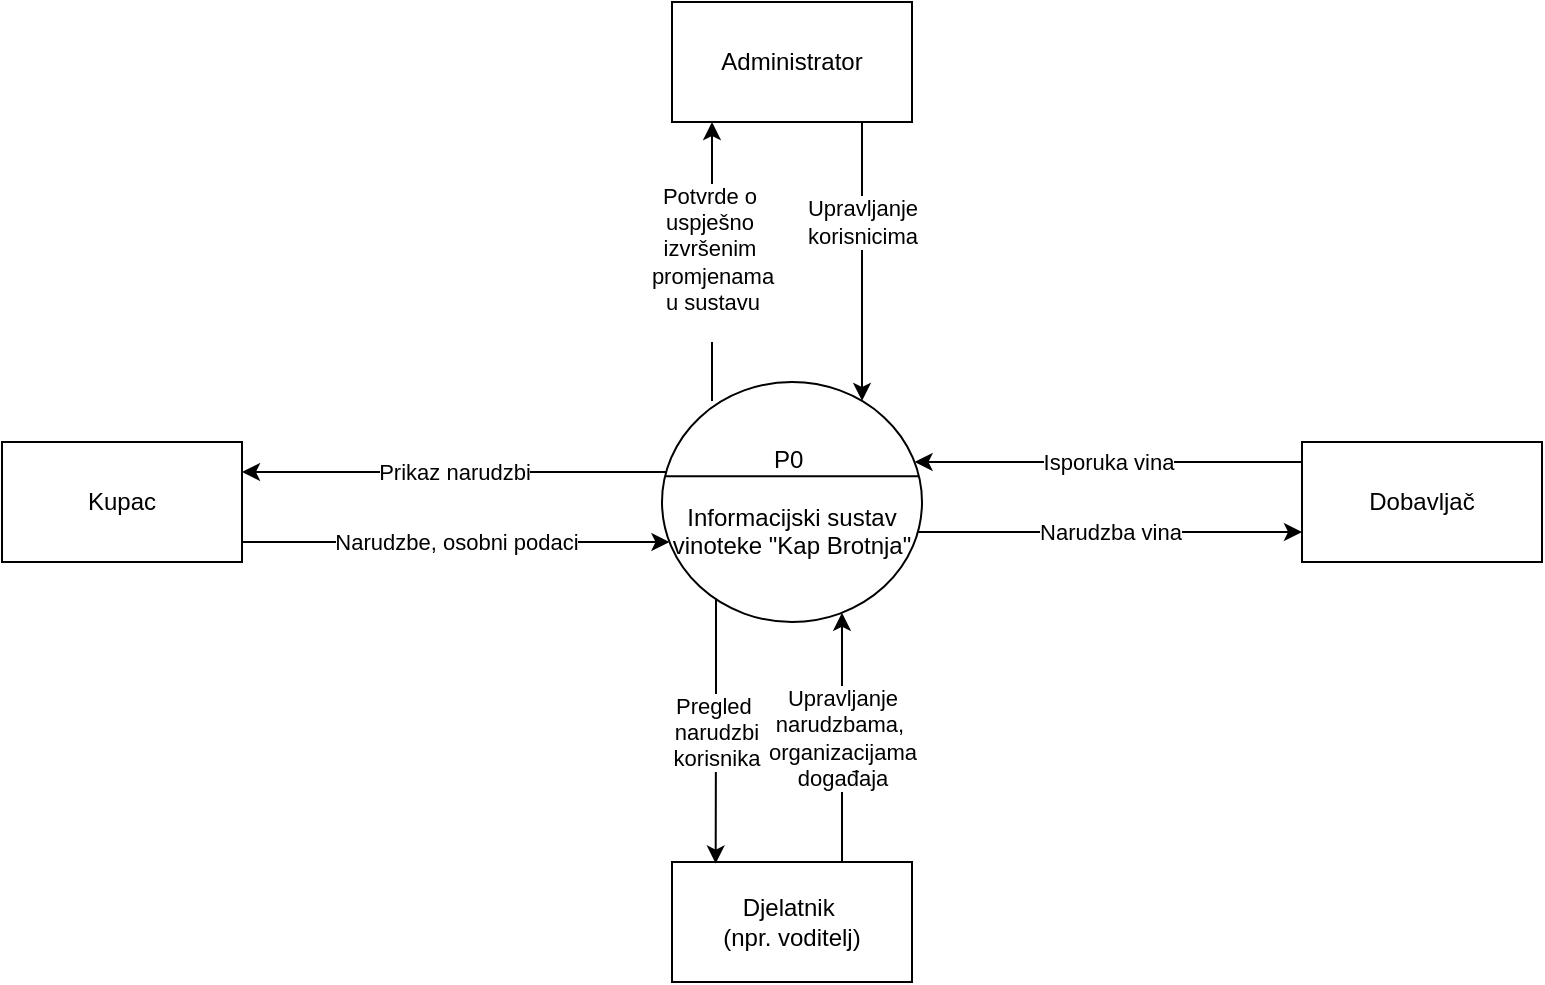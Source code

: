 <mxfile version="27.0.6" pages="3">
  <diagram name="Page-1" id="xpi6AkPRJ-iQmf4iEt5r">
    <mxGraphModel dx="1042" dy="527" grid="1" gridSize="10" guides="1" tooltips="1" connect="1" arrows="1" fold="1" page="1" pageScale="1" pageWidth="827" pageHeight="1169" math="0" shadow="0">
      <root>
        <mxCell id="0" />
        <mxCell id="1" parent="0" />
        <mxCell id="WnTsCU1LY_3frbYWo7rg-1" value="Potvrde o&amp;nbsp;&lt;div&gt;uspješno&amp;nbsp;&lt;/div&gt;&lt;div&gt;izvršenim&amp;nbsp;&lt;/div&gt;&lt;div&gt;promjenama&lt;/div&gt;&lt;div&gt;u sustavu&lt;br&gt;&lt;br&gt;&lt;/div&gt;" style="edgeStyle=orthogonalEdgeStyle;rounded=0;orthogonalLoop=1;jettySize=auto;html=1;" edge="1" parent="1">
          <mxGeometry relative="1" as="geometry">
            <mxPoint x="365" y="219.441" as="sourcePoint" />
            <mxPoint x="365" y="80" as="targetPoint" />
            <Array as="points">
              <mxPoint x="365" y="160" />
              <mxPoint x="365" y="160" />
            </Array>
          </mxGeometry>
        </mxCell>
        <mxCell id="WnTsCU1LY_3frbYWo7rg-2" value="Narudzba vina" style="edgeStyle=orthogonalEdgeStyle;rounded=0;orthogonalLoop=1;jettySize=auto;html=1;entryX=0;entryY=0.75;entryDx=0;entryDy=0;" edge="1" parent="1" source="WnTsCU1LY_3frbYWo7rg-4" target="WnTsCU1LY_3frbYWo7rg-8">
          <mxGeometry relative="1" as="geometry">
            <Array as="points">
              <mxPoint x="520" y="285" />
              <mxPoint x="520" y="285" />
            </Array>
          </mxGeometry>
        </mxCell>
        <mxCell id="WnTsCU1LY_3frbYWo7rg-3" value="Prikaz narudzbi" style="edgeStyle=orthogonalEdgeStyle;rounded=0;orthogonalLoop=1;jettySize=auto;html=1;entryX=1;entryY=0.25;entryDx=0;entryDy=0;" edge="1" parent="1" source="WnTsCU1LY_3frbYWo7rg-4" target="WnTsCU1LY_3frbYWo7rg-6">
          <mxGeometry relative="1" as="geometry">
            <Array as="points">
              <mxPoint x="260" y="255" />
              <mxPoint x="260" y="255" />
            </Array>
          </mxGeometry>
        </mxCell>
        <mxCell id="WnTsCU1LY_3frbYWo7rg-4" value="P0&amp;nbsp;&lt;div&gt;&lt;br&gt;&lt;/div&gt;&lt;div&gt;Informacijski sustav vinoteke &quot;Kap Brotnja&quot;&lt;/div&gt;" style="ellipse;whiteSpace=wrap;html=1;" vertex="1" parent="1">
          <mxGeometry x="340" y="210" width="130" height="120" as="geometry" />
        </mxCell>
        <mxCell id="WnTsCU1LY_3frbYWo7rg-5" value="Narudzbe, osobni podaci" style="edgeStyle=orthogonalEdgeStyle;rounded=0;orthogonalLoop=1;jettySize=auto;html=1;" edge="1" parent="1" source="WnTsCU1LY_3frbYWo7rg-6" target="WnTsCU1LY_3frbYWo7rg-4">
          <mxGeometry relative="1" as="geometry">
            <Array as="points">
              <mxPoint x="320" y="290" />
              <mxPoint x="320" y="290" />
            </Array>
          </mxGeometry>
        </mxCell>
        <mxCell id="WnTsCU1LY_3frbYWo7rg-6" value="Kupac" style="rounded=0;whiteSpace=wrap;html=1;" vertex="1" parent="1">
          <mxGeometry x="10" y="240" width="120" height="60" as="geometry" />
        </mxCell>
        <mxCell id="WnTsCU1LY_3frbYWo7rg-7" value="Isporuka vina" style="edgeStyle=orthogonalEdgeStyle;rounded=0;orthogonalLoop=1;jettySize=auto;html=1;" edge="1" parent="1" source="WnTsCU1LY_3frbYWo7rg-8" target="WnTsCU1LY_3frbYWo7rg-4">
          <mxGeometry relative="1" as="geometry">
            <Array as="points">
              <mxPoint x="550" y="250" />
              <mxPoint x="550" y="250" />
            </Array>
          </mxGeometry>
        </mxCell>
        <mxCell id="WnTsCU1LY_3frbYWo7rg-8" value="Dobavljač" style="rounded=0;whiteSpace=wrap;html=1;" vertex="1" parent="1">
          <mxGeometry x="660" y="240" width="120" height="60" as="geometry" />
        </mxCell>
        <mxCell id="WnTsCU1LY_3frbYWo7rg-9" value="Upravljanje&lt;div&gt;narudzbama,&amp;nbsp;&lt;/div&gt;&lt;div&gt;organizacijama&lt;/div&gt;&lt;div&gt;događaja&lt;/div&gt;" style="edgeStyle=orthogonalEdgeStyle;rounded=0;orthogonalLoop=1;jettySize=auto;html=1;" edge="1" parent="1" source="WnTsCU1LY_3frbYWo7rg-10" target="WnTsCU1LY_3frbYWo7rg-4">
          <mxGeometry relative="1" as="geometry">
            <Array as="points">
              <mxPoint x="430" y="390" />
              <mxPoint x="430" y="390" />
            </Array>
          </mxGeometry>
        </mxCell>
        <mxCell id="WnTsCU1LY_3frbYWo7rg-10" value="Djelatnik&amp;nbsp;&lt;div&gt;(npr. voditelj)&lt;/div&gt;" style="rounded=0;whiteSpace=wrap;html=1;" vertex="1" parent="1">
          <mxGeometry x="345" y="450" width="120" height="60" as="geometry" />
        </mxCell>
        <mxCell id="WnTsCU1LY_3frbYWo7rg-11" value="Upravljanje&lt;div&gt;korisnicima&lt;/div&gt;" style="edgeStyle=orthogonalEdgeStyle;rounded=0;orthogonalLoop=1;jettySize=auto;html=1;" edge="1" parent="1" source="WnTsCU1LY_3frbYWo7rg-12" target="WnTsCU1LY_3frbYWo7rg-4">
          <mxGeometry x="-0.283" relative="1" as="geometry">
            <Array as="points">
              <mxPoint x="440" y="180" />
              <mxPoint x="440" y="180" />
            </Array>
            <mxPoint as="offset" />
          </mxGeometry>
        </mxCell>
        <mxCell id="WnTsCU1LY_3frbYWo7rg-12" value="Administrator" style="rounded=0;whiteSpace=wrap;html=1;" vertex="1" parent="1">
          <mxGeometry x="345" y="20" width="120" height="60" as="geometry" />
        </mxCell>
        <mxCell id="WnTsCU1LY_3frbYWo7rg-13" value="Pregled&amp;nbsp;&lt;div&gt;narudzbi&lt;/div&gt;&lt;div&gt;korisnika&lt;/div&gt;" style="edgeStyle=orthogonalEdgeStyle;rounded=0;orthogonalLoop=1;jettySize=auto;html=1;entryX=0.182;entryY=0.013;entryDx=0;entryDy=0;entryPerimeter=0;" edge="1" parent="1" source="WnTsCU1LY_3frbYWo7rg-4" target="WnTsCU1LY_3frbYWo7rg-10">
          <mxGeometry relative="1" as="geometry">
            <Array as="points">
              <mxPoint x="367" y="370" />
              <mxPoint x="367" y="370" />
            </Array>
          </mxGeometry>
        </mxCell>
        <mxCell id="WnTsCU1LY_3frbYWo7rg-14" value="" style="endArrow=none;html=1;rounded=0;exitX=0.015;exitY=0.393;exitDx=0;exitDy=0;exitPerimeter=0;entryX=0.988;entryY=0.393;entryDx=0;entryDy=0;entryPerimeter=0;" edge="1" parent="1" source="WnTsCU1LY_3frbYWo7rg-4" target="WnTsCU1LY_3frbYWo7rg-4">
          <mxGeometry width="50" height="50" relative="1" as="geometry">
            <mxPoint x="390" y="300" as="sourcePoint" />
            <mxPoint x="440" y="250" as="targetPoint" />
          </mxGeometry>
        </mxCell>
      </root>
    </mxGraphModel>
  </diagram>
  <diagram name="Page-2" id="b06P4_5uDQxAeSb9puv4">
    <mxGraphModel dx="1389" dy="703" grid="1" gridSize="10" guides="1" tooltips="1" connect="1" arrows="1" fold="1" page="1" pageScale="1" pageWidth="827" pageHeight="1169" math="0" shadow="0">
      <root>
        <mxCell id="0" />
        <mxCell id="1" parent="0" />
        <mxCell id="AYb-isKz4nac1UMFXbAt-7" value="Baza podataka" style="shape=cylinder3;whiteSpace=wrap;html=1;boundedLbl=1;backgroundOutline=1;size=15;fillColor=#1ba1e2;fontColor=#ffffff;strokeColor=#006EAF;" parent="1" vertex="1">
          <mxGeometry x="740" y="500" width="80" height="110" as="geometry" />
        </mxCell>
        <mxCell id="AYb-isKz4nac1UMFXbAt-10" value="P5&lt;div&gt;ADMINISTRACIJA SUSTAVA:&lt;/div&gt;&lt;div&gt;Upravljanje pravima pristupa, upravljanje ulogama&lt;/div&gt;" style="rounded=1;whiteSpace=wrap;html=1;" parent="1" vertex="1">
          <mxGeometry x="475" y="620" width="160" height="90" as="geometry" />
        </mxCell>
        <mxCell id="kQvsUAxqQk1yLXYZwZs7-1" style="edgeStyle=orthogonalEdgeStyle;rounded=0;orthogonalLoop=1;jettySize=auto;html=1;exitX=0;exitY=0.75;exitDx=0;exitDy=0;entryX=1;entryY=0.75;entryDx=0;entryDy=0;" parent="1" source="AYb-isKz4nac1UMFXbAt-11" target="AYb-isKz4nac1UMFXbAt-18" edge="1">
          <mxGeometry relative="1" as="geometry">
            <Array as="points">
              <mxPoint x="470" y="545" />
            </Array>
          </mxGeometry>
        </mxCell>
        <mxCell id="kQvsUAxqQk1yLXYZwZs7-2" value="Isporuka narudzbe" style="edgeLabel;html=1;align=center;verticalAlign=middle;resizable=0;points=[];" parent="kQvsUAxqQk1yLXYZwZs7-1" vertex="1" connectable="0">
          <mxGeometry x="0.322" y="-3" relative="1" as="geometry">
            <mxPoint x="44" as="offset" />
          </mxGeometry>
        </mxCell>
        <mxCell id="AYb-isKz4nac1UMFXbAt-11" value="&lt;div&gt;&amp;nbsp;P4&lt;/div&gt;&lt;div&gt;OBRADA ZAHTJEVA KUPACA:&lt;/div&gt;&lt;div&gt;Zaprimanje i obrada zahtjeva za kupnju vina&lt;/div&gt;" style="rounded=1;whiteSpace=wrap;html=1;" parent="1" vertex="1">
          <mxGeometry x="470" y="480" width="170" height="90" as="geometry" />
        </mxCell>
        <mxCell id="1DAzo3YN7i9run7a1Zh_-13" value="Pohrana&lt;div&gt;&amp;nbsp;i&amp;nbsp;&lt;span style=&quot;background-color: light-dark(#ffffff, var(--ge-dark-color, #121212)); color: light-dark(rgb(0, 0, 0), rgb(255, 255, 255));&quot;&gt;dohvat&amp;nbsp;&lt;/span&gt;&lt;div&gt;&lt;div&gt;podataka&lt;/div&gt;&lt;/div&gt;&lt;/div&gt;" style="edgeStyle=orthogonalEdgeStyle;rounded=0;orthogonalLoop=1;jettySize=auto;html=1;" parent="1" source="AYb-isKz4nac1UMFXbAt-12" target="AYb-isKz4nac1UMFXbAt-7" edge="1">
          <mxGeometry relative="1" as="geometry">
            <Array as="points">
              <mxPoint x="770" y="250" />
            </Array>
          </mxGeometry>
        </mxCell>
        <mxCell id="2_iROTSa1lZSY-p-BGl--7" style="edgeStyle=orthogonalEdgeStyle;rounded=0;orthogonalLoop=1;jettySize=auto;html=1;exitX=0.5;exitY=1;exitDx=0;exitDy=0;entryX=0.5;entryY=0;entryDx=0;entryDy=0;" parent="1" source="AYb-isKz4nac1UMFXbAt-12" target="2_iROTSa1lZSY-p-BGl--2" edge="1">
          <mxGeometry relative="1" as="geometry" />
        </mxCell>
        <mxCell id="AYb-isKz4nac1UMFXbAt-12" value="P2&lt;div&gt;&lt;br&gt;&lt;/div&gt;&lt;div&gt;EVIDENCIJA ZALIHA :&lt;/div&gt;&lt;div&gt;Prikaz i praćenje zaliha vina&amp;nbsp;&amp;nbsp;&lt;/div&gt;" style="rounded=1;whiteSpace=wrap;html=1;" parent="1" vertex="1">
          <mxGeometry x="470" y="200" width="170" height="80" as="geometry" />
        </mxCell>
        <mxCell id="AYb-isKz4nac1UMFXbAt-15" style="edgeStyle=orthogonalEdgeStyle;rounded=0;orthogonalLoop=1;jettySize=auto;html=1;exitX=0.5;exitY=1;exitDx=0;exitDy=0;" parent="1" source="AYb-isKz4nac1UMFXbAt-11" target="AYb-isKz4nac1UMFXbAt-11" edge="1">
          <mxGeometry relative="1" as="geometry" />
        </mxCell>
        <mxCell id="AYb-isKz4nac1UMFXbAt-16" value="DOBAVLJAČI" style="rounded=0;whiteSpace=wrap;html=1;" parent="1" vertex="1">
          <mxGeometry x="40" y="230" width="120" height="60" as="geometry" />
        </mxCell>
        <mxCell id="AYb-isKz4nac1UMFXbAt-17" value="ADMINISTRATORI" style="rounded=0;whiteSpace=wrap;html=1;" parent="1" vertex="1">
          <mxGeometry x="40" y="630" width="120" height="60" as="geometry" />
        </mxCell>
        <mxCell id="X2EJvij0L6XoEy5MmabA-5" value="Zahtjevi za narudzbu" style="edgeStyle=orthogonalEdgeStyle;rounded=0;orthogonalLoop=1;jettySize=auto;html=1;entryX=0;entryY=0.5;entryDx=0;entryDy=0;" parent="1" source="AYb-isKz4nac1UMFXbAt-18" target="AYb-isKz4nac1UMFXbAt-11" edge="1">
          <mxGeometry x="-0.032" relative="1" as="geometry">
            <mxPoint x="470" y="440" as="targetPoint" />
            <Array as="points">
              <mxPoint x="150" y="525" />
            </Array>
            <mxPoint as="offset" />
          </mxGeometry>
        </mxCell>
        <mxCell id="AYb-isKz4nac1UMFXbAt-18" value="KUPCI" style="rounded=0;whiteSpace=wrap;html=1;" parent="1" vertex="1">
          <mxGeometry x="40" y="500" width="120" height="60" as="geometry" />
        </mxCell>
        <mxCell id="sZ5t43tfDt6ROwvAIZj8-11" value="Organizacija" style="edgeStyle=orthogonalEdgeStyle;rounded=0;orthogonalLoop=1;jettySize=auto;html=1;entryX=0;entryY=0.25;entryDx=0;entryDy=0;exitX=0;exitY=0.75;exitDx=0;exitDy=0;" parent="1" source="AYb-isKz4nac1UMFXbAt-19" target="2_iROTSa1lZSY-p-BGl--2" edge="1">
          <mxGeometry x="0.061" y="1" relative="1" as="geometry">
            <Array as="points">
              <mxPoint x="20" y="115" />
              <mxPoint x="20" y="363" />
            </Array>
            <mxPoint x="470" y="220" as="targetPoint" />
            <mxPoint y="1" as="offset" />
            <mxPoint x="40" y="140" as="sourcePoint" />
          </mxGeometry>
        </mxCell>
        <mxCell id="AYb-isKz4nac1UMFXbAt-19" value="DJELATNICI" style="rounded=0;whiteSpace=wrap;html=1;" parent="1" vertex="1">
          <mxGeometry x="40" y="70" width="120" height="60" as="geometry" />
        </mxCell>
        <mxCell id="1DAzo3YN7i9run7a1Zh_-17" value="" style="edgeStyle=orthogonalEdgeStyle;rounded=0;orthogonalLoop=1;jettySize=auto;html=1;" parent="1" source="AYb-isKz4nac1UMFXbAt-21" target="AYb-isKz4nac1UMFXbAt-12" edge="1">
          <mxGeometry relative="1" as="geometry" />
        </mxCell>
        <mxCell id="2_iROTSa1lZSY-p-BGl--8" style="edgeStyle=orthogonalEdgeStyle;rounded=0;orthogonalLoop=1;jettySize=auto;html=1;exitX=1;exitY=0.5;exitDx=0;exitDy=0;" parent="1" source="AYb-isKz4nac1UMFXbAt-21" edge="1">
          <mxGeometry relative="1" as="geometry">
            <mxPoint x="660" y="85" as="sourcePoint" />
            <mxPoint x="800" y="500" as="targetPoint" />
          </mxGeometry>
        </mxCell>
        <mxCell id="2_iROTSa1lZSY-p-BGl--9" value="Pohrana&amp;nbsp;&lt;div&gt;i dohvat&amp;nbsp;&lt;/div&gt;&lt;div&gt;podataka&lt;/div&gt;" style="edgeLabel;html=1;align=center;verticalAlign=middle;resizable=0;points=[];" parent="2_iROTSa1lZSY-p-BGl--8" vertex="1" connectable="0">
          <mxGeometry x="-0.279" y="-4" relative="1" as="geometry">
            <mxPoint as="offset" />
          </mxGeometry>
        </mxCell>
        <mxCell id="AYb-isKz4nac1UMFXbAt-21" value="P1&lt;div&gt;&lt;span style=&quot;background-color: transparent; color: light-dark(rgb(0, 0, 0), rgb(255, 255, 255));&quot;&gt;UPRAVLJANJE KORISNICIMA:&lt;/span&gt;&lt;/div&gt;&lt;div&gt;Registracija, evidencija korisnika i uredjivanje podataka&lt;/div&gt;" style="rounded=1;whiteSpace=wrap;html=1;" parent="1" vertex="1">
          <mxGeometry x="470" y="40" width="170" height="90" as="geometry" />
        </mxCell>
        <mxCell id="1DAzo3YN7i9run7a1Zh_-14" value="Dohvacanje&amp;nbsp;&lt;div&gt;podataka&lt;/div&gt;&lt;div&gt;o zalihama&lt;/div&gt;&lt;div&gt;vina&lt;/div&gt;" style="edgeStyle=orthogonalEdgeStyle;rounded=0;orthogonalLoop=1;jettySize=auto;html=1;entryX=0.145;entryY=0;entryDx=0;entryDy=4.35;entryPerimeter=0;" parent="1" source="AYb-isKz4nac1UMFXbAt-11" target="AYb-isKz4nac1UMFXbAt-7" edge="1">
          <mxGeometry relative="1" as="geometry" />
        </mxCell>
        <mxCell id="1DAzo3YN7i9run7a1Zh_-15" style="edgeStyle=orthogonalEdgeStyle;rounded=0;orthogonalLoop=1;jettySize=auto;html=1;entryX=0;entryY=0.5;entryDx=0;entryDy=0;entryPerimeter=0;" parent="1" source="AYb-isKz4nac1UMFXbAt-10" target="AYb-isKz4nac1UMFXbAt-7" edge="1">
          <mxGeometry relative="1" as="geometry">
            <Array as="points">
              <mxPoint x="690" y="660" />
              <mxPoint x="690" y="555" />
            </Array>
          </mxGeometry>
        </mxCell>
        <mxCell id="ykCZ91Tiy0JVU6pRaTfl-7" value="Azurirani&lt;div&gt;pristupi&amp;nbsp;&lt;/div&gt;&lt;div&gt;i ovlasti&lt;/div&gt;" style="edgeLabel;html=1;align=center;verticalAlign=middle;resizable=0;points=[];" parent="1DAzo3YN7i9run7a1Zh_-15" vertex="1" connectable="0">
          <mxGeometry x="-0.13" y="2" relative="1" as="geometry">
            <mxPoint as="offset" />
          </mxGeometry>
        </mxCell>
        <mxCell id="X2EJvij0L6XoEy5MmabA-3" value="Pregled korisnika" style="edgeStyle=orthogonalEdgeStyle;rounded=0;orthogonalLoop=1;jettySize=auto;html=1;" parent="1" source="AYb-isKz4nac1UMFXbAt-19" edge="1">
          <mxGeometry relative="1" as="geometry">
            <Array as="points">
              <mxPoint x="230" y="100" />
              <mxPoint x="230" y="100" />
            </Array>
            <mxPoint x="470" y="100" as="targetPoint" />
          </mxGeometry>
        </mxCell>
        <mxCell id="sZ5t43tfDt6ROwvAIZj8-9" value="Upravljanje sustavom i pristupima" style="endArrow=classic;html=1;rounded=0;exitX=1;exitY=0.25;exitDx=0;exitDy=0;entryX=0;entryY=0.25;entryDx=0;entryDy=0;" parent="1" source="AYb-isKz4nac1UMFXbAt-17" target="AYb-isKz4nac1UMFXbAt-10" edge="1">
          <mxGeometry width="50" height="50" relative="1" as="geometry">
            <mxPoint x="390" y="430" as="sourcePoint" />
            <mxPoint x="470" y="555" as="targetPoint" />
          </mxGeometry>
        </mxCell>
        <mxCell id="sZ5t43tfDt6ROwvAIZj8-10" value="Potvrde o uspjesnim promjenama u sustavu" style="endArrow=classic;html=1;rounded=0;exitX=-0.001;exitY=0.662;exitDx=0;exitDy=0;entryX=1;entryY=0.86;entryDx=0;entryDy=0;exitPerimeter=0;entryPerimeter=0;" parent="1" source="AYb-isKz4nac1UMFXbAt-10" target="AYb-isKz4nac1UMFXbAt-17" edge="1">
          <mxGeometry width="50" height="50" relative="1" as="geometry">
            <mxPoint x="390" y="430" as="sourcePoint" />
            <mxPoint x="160" y="595" as="targetPoint" />
          </mxGeometry>
        </mxCell>
        <mxCell id="ykCZ91Tiy0JVU6pRaTfl-1" value="" style="endArrow=none;html=1;rounded=0;exitX=0;exitY=0.25;exitDx=0;exitDy=0;entryX=1;entryY=0.25;entryDx=0;entryDy=0;" parent="1" source="AYb-isKz4nac1UMFXbAt-21" target="AYb-isKz4nac1UMFXbAt-21" edge="1">
          <mxGeometry width="50" height="50" relative="1" as="geometry">
            <mxPoint x="390" y="300" as="sourcePoint" />
            <mxPoint x="440" y="250" as="targetPoint" />
            <Array as="points" />
          </mxGeometry>
        </mxCell>
        <mxCell id="ykCZ91Tiy0JVU6pRaTfl-3" value="" style="endArrow=none;html=1;rounded=0;exitX=0.014;exitY=0.425;exitDx=0;exitDy=0;entryX=0.993;entryY=0.405;entryDx=0;entryDy=0;exitPerimeter=0;entryPerimeter=0;" parent="1" source="AYb-isKz4nac1UMFXbAt-12" target="AYb-isKz4nac1UMFXbAt-12" edge="1">
          <mxGeometry width="50" height="50" relative="1" as="geometry">
            <mxPoint x="390" y="300" as="sourcePoint" />
            <mxPoint x="440" y="250" as="targetPoint" />
          </mxGeometry>
        </mxCell>
        <mxCell id="ykCZ91Tiy0JVU6pRaTfl-5" value="" style="endArrow=none;html=1;rounded=0;exitX=0;exitY=0.25;exitDx=0;exitDy=0;entryX=1;entryY=0.25;entryDx=0;entryDy=0;" parent="1" source="AYb-isKz4nac1UMFXbAt-11" target="AYb-isKz4nac1UMFXbAt-11" edge="1">
          <mxGeometry width="50" height="50" relative="1" as="geometry">
            <mxPoint x="390" y="410" as="sourcePoint" />
            <mxPoint x="440" y="360" as="targetPoint" />
          </mxGeometry>
        </mxCell>
        <mxCell id="ykCZ91Tiy0JVU6pRaTfl-6" value="" style="endArrow=none;html=1;rounded=0;exitX=0;exitY=0.25;exitDx=0;exitDy=0;entryX=1;entryY=0.25;entryDx=0;entryDy=0;" parent="1" source="AYb-isKz4nac1UMFXbAt-10" target="AYb-isKz4nac1UMFXbAt-10" edge="1">
          <mxGeometry width="50" height="50" relative="1" as="geometry">
            <mxPoint x="390" y="410" as="sourcePoint" />
            <mxPoint x="440" y="360" as="targetPoint" />
          </mxGeometry>
        </mxCell>
        <mxCell id="ykCZ91Tiy0JVU6pRaTfl-8" value="" style="endArrow=classic;html=1;rounded=0;exitX=1;exitY=0.75;exitDx=0;exitDy=0;entryX=0.005;entryY=0.913;entryDx=0;entryDy=0;entryPerimeter=0;" parent="1" source="AYb-isKz4nac1UMFXbAt-16" target="AYb-isKz4nac1UMFXbAt-12" edge="1">
          <mxGeometry width="50" height="50" relative="1" as="geometry">
            <mxPoint x="390" y="380" as="sourcePoint" />
            <mxPoint x="440" y="330" as="targetPoint" />
          </mxGeometry>
        </mxCell>
        <mxCell id="ykCZ91Tiy0JVU6pRaTfl-12" value="Isporuka vina" style="edgeLabel;html=1;align=center;verticalAlign=middle;resizable=0;points=[];" parent="ykCZ91Tiy0JVU6pRaTfl-8" vertex="1" connectable="0">
          <mxGeometry x="-0.621" y="1" relative="1" as="geometry">
            <mxPoint x="51" y="3" as="offset" />
          </mxGeometry>
        </mxCell>
        <mxCell id="ykCZ91Tiy0JVU6pRaTfl-9" value="" style="endArrow=classic;html=1;rounded=0;exitX=-0.009;exitY=0.665;exitDx=0;exitDy=0;entryX=1.01;entryY=0.373;entryDx=0;entryDy=0;entryPerimeter=0;exitPerimeter=0;" parent="1" source="AYb-isKz4nac1UMFXbAt-12" target="AYb-isKz4nac1UMFXbAt-16" edge="1">
          <mxGeometry width="50" height="50" relative="1" as="geometry">
            <mxPoint x="390" y="380" as="sourcePoint" />
            <mxPoint x="440" y="330" as="targetPoint" />
            <Array as="points" />
          </mxGeometry>
        </mxCell>
        <mxCell id="ykCZ91Tiy0JVU6pRaTfl-11" value="Zahtjevi za isporuku" style="edgeLabel;html=1;align=center;verticalAlign=middle;resizable=0;points=[];" parent="ykCZ91Tiy0JVU6pRaTfl-9" vertex="1" connectable="0">
          <mxGeometry x="0.477" y="1" relative="1" as="geometry">
            <mxPoint x="29" y="-3" as="offset" />
          </mxGeometry>
        </mxCell>
        <mxCell id="2_iROTSa1lZSY-p-BGl--6" style="edgeStyle=orthogonalEdgeStyle;rounded=0;orthogonalLoop=1;jettySize=auto;html=1;exitX=0.5;exitY=1;exitDx=0;exitDy=0;entryX=0.5;entryY=0;entryDx=0;entryDy=0;" parent="1" source="2_iROTSa1lZSY-p-BGl--2" target="AYb-isKz4nac1UMFXbAt-11" edge="1">
          <mxGeometry relative="1" as="geometry" />
        </mxCell>
        <mxCell id="2_iROTSa1lZSY-p-BGl--2" value="P3&lt;div&gt;&lt;br&gt;&lt;div&gt;ORGANIZACIJA DOGADJAJA:&lt;/div&gt;&lt;div&gt;organizacija&amp;nbsp; i pracenje prijava kupaca na dogadjaje&lt;/div&gt;&lt;/div&gt;" style="rounded=1;whiteSpace=wrap;html=1;" parent="1" vertex="1">
          <mxGeometry x="470" y="340" width="170" height="90" as="geometry" />
        </mxCell>
        <mxCell id="2_iROTSa1lZSY-p-BGl--3" value="" style="endArrow=none;html=1;rounded=0;exitX=0;exitY=0.25;exitDx=0;exitDy=0;entryX=1;entryY=0.25;entryDx=0;entryDy=0;" parent="1" source="2_iROTSa1lZSY-p-BGl--2" target="2_iROTSa1lZSY-p-BGl--2" edge="1">
          <mxGeometry width="50" height="50" relative="1" as="geometry">
            <mxPoint x="390" y="470" as="sourcePoint" />
            <mxPoint x="440" y="420" as="targetPoint" />
          </mxGeometry>
        </mxCell>
        <mxCell id="2_iROTSa1lZSY-p-BGl--5" style="edgeStyle=orthogonalEdgeStyle;rounded=0;orthogonalLoop=1;jettySize=auto;html=1;exitX=0.5;exitY=1;exitDx=0;exitDy=0;entryX=0.545;entryY=0.016;entryDx=0;entryDy=0;entryPerimeter=0;" parent="1" source="AYb-isKz4nac1UMFXbAt-11" target="AYb-isKz4nac1UMFXbAt-10" edge="1">
          <mxGeometry relative="1" as="geometry">
            <Array as="points">
              <mxPoint x="562" y="570" />
            </Array>
          </mxGeometry>
        </mxCell>
        <mxCell id="2_iROTSa1lZSY-p-BGl--10" style="edgeStyle=orthogonalEdgeStyle;rounded=0;orthogonalLoop=1;jettySize=auto;html=1;exitX=1;exitY=0.5;exitDx=0;exitDy=0;entryX=0.145;entryY=0;entryDx=0;entryDy=4.35;entryPerimeter=0;" parent="1" source="2_iROTSa1lZSY-p-BGl--2" target="AYb-isKz4nac1UMFXbAt-7" edge="1">
          <mxGeometry relative="1" as="geometry" />
        </mxCell>
        <mxCell id="2_iROTSa1lZSY-p-BGl--11" value="Pohrana&amp;nbsp;&lt;div&gt;i dohvat&lt;/div&gt;&lt;div&gt;podataka&lt;/div&gt;" style="edgeLabel;html=1;align=center;verticalAlign=middle;resizable=0;points=[];" parent="2_iROTSa1lZSY-p-BGl--10" vertex="1" connectable="0">
          <mxGeometry x="-0.692" y="3" relative="1" as="geometry">
            <mxPoint x="14" y="3" as="offset" />
          </mxGeometry>
        </mxCell>
        <mxCell id="2_iROTSa1lZSY-p-BGl--15" value="" style="endArrow=classic;html=1;rounded=0;exitX=1;exitY=0;exitDx=0;exitDy=0;entryX=0;entryY=1;entryDx=0;entryDy=0;" parent="1" source="AYb-isKz4nac1UMFXbAt-18" target="AYb-isKz4nac1UMFXbAt-21" edge="1">
          <mxGeometry width="50" height="50" relative="1" as="geometry">
            <mxPoint x="390" y="340" as="sourcePoint" />
            <mxPoint x="440" y="290" as="targetPoint" />
          </mxGeometry>
        </mxCell>
        <mxCell id="2_iROTSa1lZSY-p-BGl--16" value="Registracija" style="edgeLabel;html=1;align=center;verticalAlign=middle;resizable=0;points=[];" parent="2_iROTSa1lZSY-p-BGl--15" vertex="1" connectable="0">
          <mxGeometry x="-0.749" y="2" relative="1" as="geometry">
            <mxPoint x="1" as="offset" />
          </mxGeometry>
        </mxCell>
        <mxCell id="tANGWUB47pQhXnBktOBK-2" value="" style="endArrow=classic;html=1;rounded=0;exitX=1;exitY=1;exitDx=0;exitDy=0;entryX=0;entryY=0.25;entryDx=0;entryDy=0;" edge="1" parent="1" source="AYb-isKz4nac1UMFXbAt-19" target="AYb-isKz4nac1UMFXbAt-12">
          <mxGeometry width="50" height="50" relative="1" as="geometry">
            <mxPoint x="390" y="300" as="sourcePoint" />
            <mxPoint x="440" y="250" as="targetPoint" />
          </mxGeometry>
        </mxCell>
        <mxCell id="tANGWUB47pQhXnBktOBK-3" value="Upravljanje" style="edgeLabel;html=1;align=center;verticalAlign=middle;resizable=0;points=[];" vertex="1" connectable="0" parent="tANGWUB47pQhXnBktOBK-2">
          <mxGeometry x="-0.276" y="2" relative="1" as="geometry">
            <mxPoint as="offset" />
          </mxGeometry>
        </mxCell>
      </root>
    </mxGraphModel>
  </diagram>
  <diagram name="Page-3" id="Ya69kFQUfHpCWCU_Zm33">
    <mxGraphModel dx="1042" dy="527" grid="1" gridSize="10" guides="1" tooltips="1" connect="1" arrows="1" fold="1" page="1" pageScale="1" pageWidth="827" pageHeight="1169" math="0" shadow="0">
      <root>
        <mxCell id="0" />
        <mxCell id="1" parent="0" />
        <mxCell id="3syt1zSSwUmMcx6NlKCd-8" value="Kupac podnosi zahtjev&amp;nbsp;" style="edgeStyle=orthogonalEdgeStyle;rounded=0;orthogonalLoop=1;jettySize=auto;html=1;exitX=1;exitY=0.5;exitDx=0;exitDy=0;entryX=0;entryY=0.75;entryDx=0;entryDy=0;" parent="1" source="3syt1zSSwUmMcx6NlKCd-1" target="3syt1zSSwUmMcx6NlKCd-2" edge="1">
          <mxGeometry relative="1" as="geometry" />
        </mxCell>
        <mxCell id="3syt1zSSwUmMcx6NlKCd-1" value="KUPAC" style="rounded=0;whiteSpace=wrap;html=1;" parent="1" vertex="1">
          <mxGeometry x="40" y="50" width="120" height="60" as="geometry" />
        </mxCell>
        <mxCell id="3syt1zSSwUmMcx6NlKCd-14" style="edgeStyle=orthogonalEdgeStyle;rounded=0;orthogonalLoop=1;jettySize=auto;html=1;entryX=0.5;entryY=0;entryDx=0;entryDy=0;" parent="1" source="3syt1zSSwUmMcx6NlKCd-2" target="3syt1zSSwUmMcx6NlKCd-3" edge="1">
          <mxGeometry relative="1" as="geometry">
            <Array as="points">
              <mxPoint x="465" y="140" />
              <mxPoint x="465" y="140" />
            </Array>
          </mxGeometry>
        </mxCell>
        <mxCell id="3syt1zSSwUmMcx6NlKCd-2" value="P4.1&lt;div&gt;Zahtjev za kupnju vina&lt;/div&gt;" style="rounded=1;whiteSpace=wrap;html=1;" parent="1" vertex="1">
          <mxGeometry x="400" y="40" width="120" height="60" as="geometry" />
        </mxCell>
        <mxCell id="epfMJy70rfp5bWERn1Uh-2" style="edgeStyle=orthogonalEdgeStyle;rounded=0;orthogonalLoop=1;jettySize=auto;html=1;exitX=0.5;exitY=1;exitDx=0;exitDy=0;entryX=0.5;entryY=0;entryDx=0;entryDy=0;" edge="1" parent="1" source="3syt1zSSwUmMcx6NlKCd-3" target="3syt1zSSwUmMcx6NlKCd-5">
          <mxGeometry relative="1" as="geometry">
            <Array as="points">
              <mxPoint x="460" y="270" />
            </Array>
          </mxGeometry>
        </mxCell>
        <mxCell id="3syt1zSSwUmMcx6NlKCd-3" value="P4.2&lt;div&gt;&lt;span style=&quot;background-color: transparent; color: light-dark(rgb(0, 0, 0), rgb(255, 255, 255));&quot;&gt;Obrada i administracija narudzbe&amp;nbsp;&lt;/span&gt;&lt;/div&gt;&lt;div&gt;( izdavanje računa)&lt;/div&gt;" style="rounded=1;whiteSpace=wrap;html=1;" parent="1" vertex="1">
          <mxGeometry x="400" y="200" width="130" height="70" as="geometry" />
        </mxCell>
        <mxCell id="3syt1zSSwUmMcx6NlKCd-5" value="P4.3&lt;div&gt;Pakiranje i isporuka vina&lt;/div&gt;" style="rounded=1;whiteSpace=wrap;html=1;" parent="1" vertex="1">
          <mxGeometry x="400" y="360" width="120" height="60" as="geometry" />
        </mxCell>
        <mxCell id="3syt1zSSwUmMcx6NlKCd-6" value="DJELATNIK" style="rounded=0;whiteSpace=wrap;html=1;" parent="1" vertex="1">
          <mxGeometry x="695" y="205" width="120" height="60" as="geometry" />
        </mxCell>
        <mxCell id="3syt1zSSwUmMcx6NlKCd-7" value="Baza podataka" style="shape=cylinder3;whiteSpace=wrap;html=1;boundedLbl=1;backgroundOutline=1;size=15;fillColor=#1ba1e2;fontColor=#ffffff;strokeColor=#006EAF;" parent="1" vertex="1">
          <mxGeometry x="720" y="345" width="70" height="90" as="geometry" />
        </mxCell>
        <mxCell id="3syt1zSSwUmMcx6NlKCd-13" value="Isporuka&amp;nbsp;&lt;div&gt;vina kupcu&lt;/div&gt;" style="endArrow=classic;html=1;rounded=0;exitX=0;exitY=0;exitDx=0;exitDy=0;entryX=0.75;entryY=1;entryDx=0;entryDy=0;" parent="1" source="3syt1zSSwUmMcx6NlKCd-5" target="3syt1zSSwUmMcx6NlKCd-1" edge="1">
          <mxGeometry width="50" height="50" relative="1" as="geometry">
            <mxPoint x="390" y="300" as="sourcePoint" />
            <mxPoint x="440" y="250" as="targetPoint" />
          </mxGeometry>
        </mxCell>
        <mxCell id="3syt1zSSwUmMcx6NlKCd-16" value="U bazu se&amp;nbsp;&lt;div&gt;sprema zapis&lt;/div&gt;&lt;div&gt;o prodanom&amp;nbsp;&lt;/div&gt;&lt;div&gt;vinu&lt;/div&gt;" style="endArrow=classic;html=1;rounded=0;exitX=1;exitY=0.5;exitDx=0;exitDy=0;entryX=0;entryY=0.5;entryDx=0;entryDy=0;entryPerimeter=0;" parent="1" source="3syt1zSSwUmMcx6NlKCd-5" target="3syt1zSSwUmMcx6NlKCd-7" edge="1">
          <mxGeometry width="50" height="50" relative="1" as="geometry">
            <mxPoint x="390" y="300" as="sourcePoint" />
            <mxPoint x="440" y="250" as="targetPoint" />
            <Array as="points">
              <mxPoint x="550" y="390" />
            </Array>
          </mxGeometry>
        </mxCell>
        <mxCell id="3syt1zSSwUmMcx6NlKCd-26" value="" style="endArrow=classic;html=1;rounded=0;exitX=0;exitY=0.75;exitDx=0;exitDy=0;entryX=1;entryY=0;entryDx=0;entryDy=0;" parent="1" source="3syt1zSSwUmMcx6NlKCd-6" target="3syt1zSSwUmMcx6NlKCd-5" edge="1">
          <mxGeometry width="50" height="50" relative="1" as="geometry">
            <mxPoint x="390" y="300" as="sourcePoint" />
            <mxPoint x="530" y="250" as="targetPoint" />
            <Array as="points" />
          </mxGeometry>
        </mxCell>
        <mxCell id="j-RS9Aa45aK4MeALnXSv-2" value="" style="endArrow=none;html=1;rounded=0;exitX=0.007;exitY=0.367;exitDx=0;exitDy=0;exitPerimeter=0;entryX=1.007;entryY=0.38;entryDx=0;entryDy=0;entryPerimeter=0;elbow=vertical;" parent="1" source="3syt1zSSwUmMcx6NlKCd-2" target="3syt1zSSwUmMcx6NlKCd-2" edge="1">
          <mxGeometry width="50" height="50" relative="1" as="geometry">
            <mxPoint x="380" y="320" as="sourcePoint" />
            <mxPoint x="430" y="270" as="targetPoint" />
          </mxGeometry>
        </mxCell>
        <mxCell id="j-RS9Aa45aK4MeALnXSv-3" value="" style="endArrow=none;html=1;rounded=0;exitX=0;exitY=0.25;exitDx=0;exitDy=0;entryX=1;entryY=0.25;entryDx=0;entryDy=0;" parent="1" source="3syt1zSSwUmMcx6NlKCd-3" target="3syt1zSSwUmMcx6NlKCd-3" edge="1">
          <mxGeometry width="50" height="50" relative="1" as="geometry">
            <mxPoint x="380" y="320" as="sourcePoint" />
            <mxPoint x="430" y="270" as="targetPoint" />
          </mxGeometry>
        </mxCell>
        <mxCell id="j-RS9Aa45aK4MeALnXSv-8" value="" style="endArrow=none;html=1;rounded=0;exitX=0;exitY=0.5;exitDx=0;exitDy=0;entryX=1;entryY=0.5;entryDx=0;entryDy=0;" parent="1" edge="1">
          <mxGeometry width="50" height="50" relative="1" as="geometry">
            <mxPoint x="400" y="380" as="sourcePoint" />
            <mxPoint x="520" y="380" as="targetPoint" />
          </mxGeometry>
        </mxCell>
      </root>
    </mxGraphModel>
  </diagram>
</mxfile>
